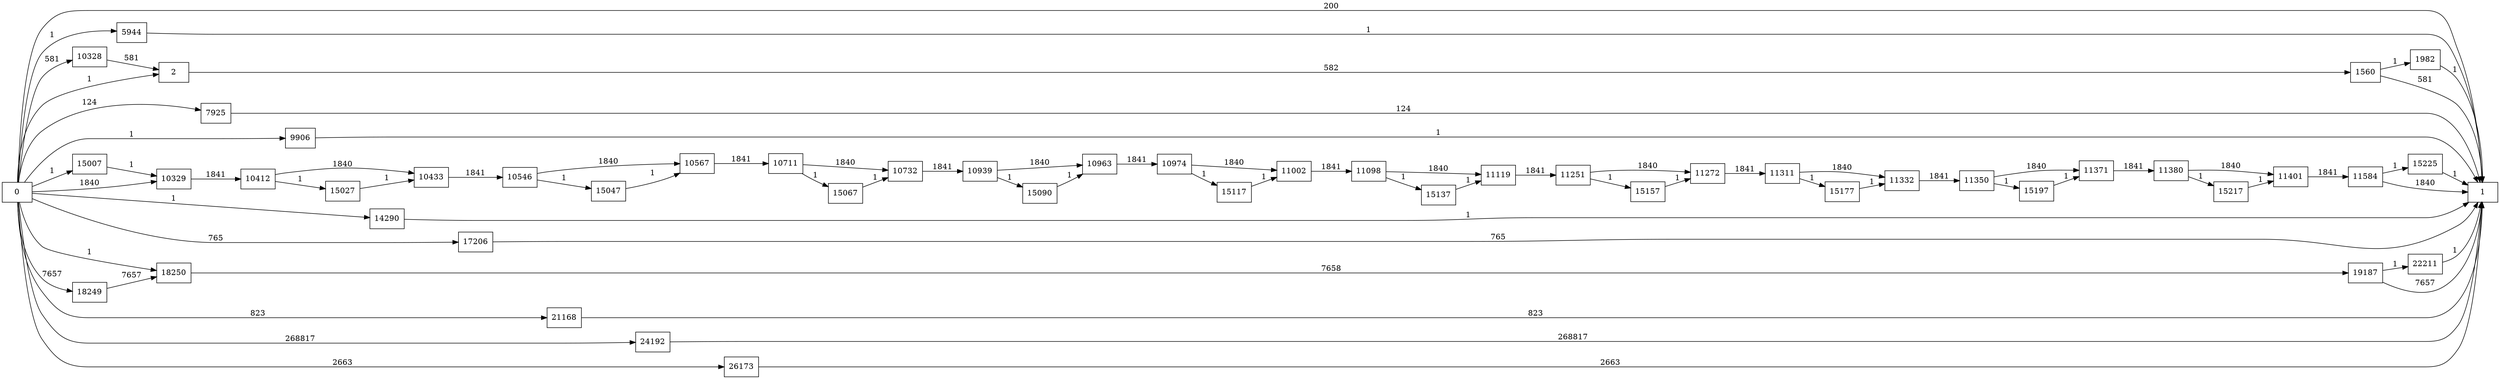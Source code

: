digraph {
	graph [rankdir=LR]
	node [shape=rectangle]
	2 -> 1560 [label=582]
	1560 -> 1 [label=581]
	1560 -> 1982 [label=1]
	1982 -> 1 [label=1]
	5944 -> 1 [label=1]
	7925 -> 1 [label=124]
	9906 -> 1 [label=1]
	10328 -> 2 [label=581]
	10329 -> 10412 [label=1841]
	10412 -> 10433 [label=1840]
	10412 -> 15027 [label=1]
	10433 -> 10546 [label=1841]
	10546 -> 10567 [label=1840]
	10546 -> 15047 [label=1]
	10567 -> 10711 [label=1841]
	10711 -> 10732 [label=1840]
	10711 -> 15067 [label=1]
	10732 -> 10939 [label=1841]
	10939 -> 10963 [label=1840]
	10939 -> 15090 [label=1]
	10963 -> 10974 [label=1841]
	10974 -> 11002 [label=1840]
	10974 -> 15117 [label=1]
	11002 -> 11098 [label=1841]
	11098 -> 11119 [label=1840]
	11098 -> 15137 [label=1]
	11119 -> 11251 [label=1841]
	11251 -> 11272 [label=1840]
	11251 -> 15157 [label=1]
	11272 -> 11311 [label=1841]
	11311 -> 11332 [label=1840]
	11311 -> 15177 [label=1]
	11332 -> 11350 [label=1841]
	11350 -> 11371 [label=1840]
	11350 -> 15197 [label=1]
	11371 -> 11380 [label=1841]
	11380 -> 11401 [label=1840]
	11380 -> 15217 [label=1]
	11401 -> 11584 [label=1841]
	11584 -> 1 [label=1840]
	11584 -> 15225 [label=1]
	14290 -> 1 [label=1]
	15007 -> 10329 [label=1]
	15027 -> 10433 [label=1]
	15047 -> 10567 [label=1]
	15067 -> 10732 [label=1]
	15090 -> 10963 [label=1]
	15117 -> 11002 [label=1]
	15137 -> 11119 [label=1]
	15157 -> 11272 [label=1]
	15177 -> 11332 [label=1]
	15197 -> 11371 [label=1]
	15217 -> 11401 [label=1]
	15225 -> 1 [label=1]
	17206 -> 1 [label=765]
	18249 -> 18250 [label=7657]
	18250 -> 19187 [label=7658]
	19187 -> 1 [label=7657]
	19187 -> 22211 [label=1]
	21168 -> 1 [label=823]
	22211 -> 1 [label=1]
	24192 -> 1 [label=268817]
	26173 -> 1 [label=2663]
	0 -> 2 [label=1]
	0 -> 10329 [label=1840]
	0 -> 18250 [label=1]
	0 -> 1 [label=200]
	0 -> 5944 [label=1]
	0 -> 7925 [label=124]
	0 -> 9906 [label=1]
	0 -> 10328 [label=581]
	0 -> 14290 [label=1]
	0 -> 15007 [label=1]
	0 -> 17206 [label=765]
	0 -> 18249 [label=7657]
	0 -> 21168 [label=823]
	0 -> 24192 [label=268817]
	0 -> 26173 [label=2663]
}
